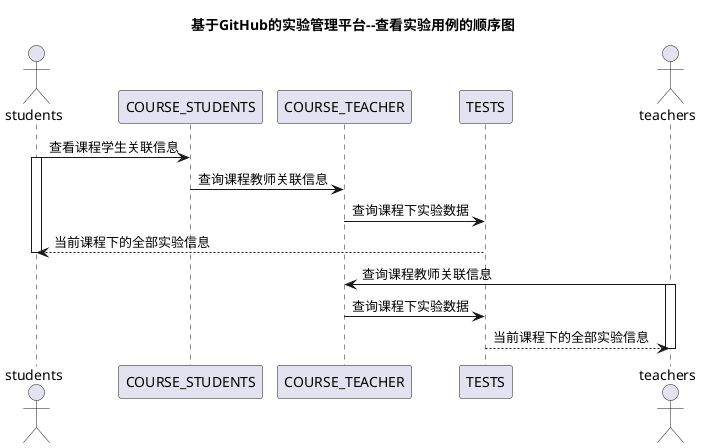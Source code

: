 @startuml
title 基于GitHub的实验管理平台--查看实验用例的顺序图
actor students
students -> COURSE_STUDENTS: 查看课程学生关联信息
activate students
COURSE_STUDENTS -> COURSE_TEACHER:查询课程教师关联信息
COURSE_TEACHER->TESTS:查询课程下实验数据
TESTS-->students:当前课程下的全部实验信息
deactivate students
actor teachers
teachers -> COURSE_TEACHER:查询课程教师关联信息
activate teachers
COURSE_TEACHER->TESTS:查询课程下实验数据
TESTS-->teachers:当前课程下的全部实验信息
deactivate teachers
@enduml